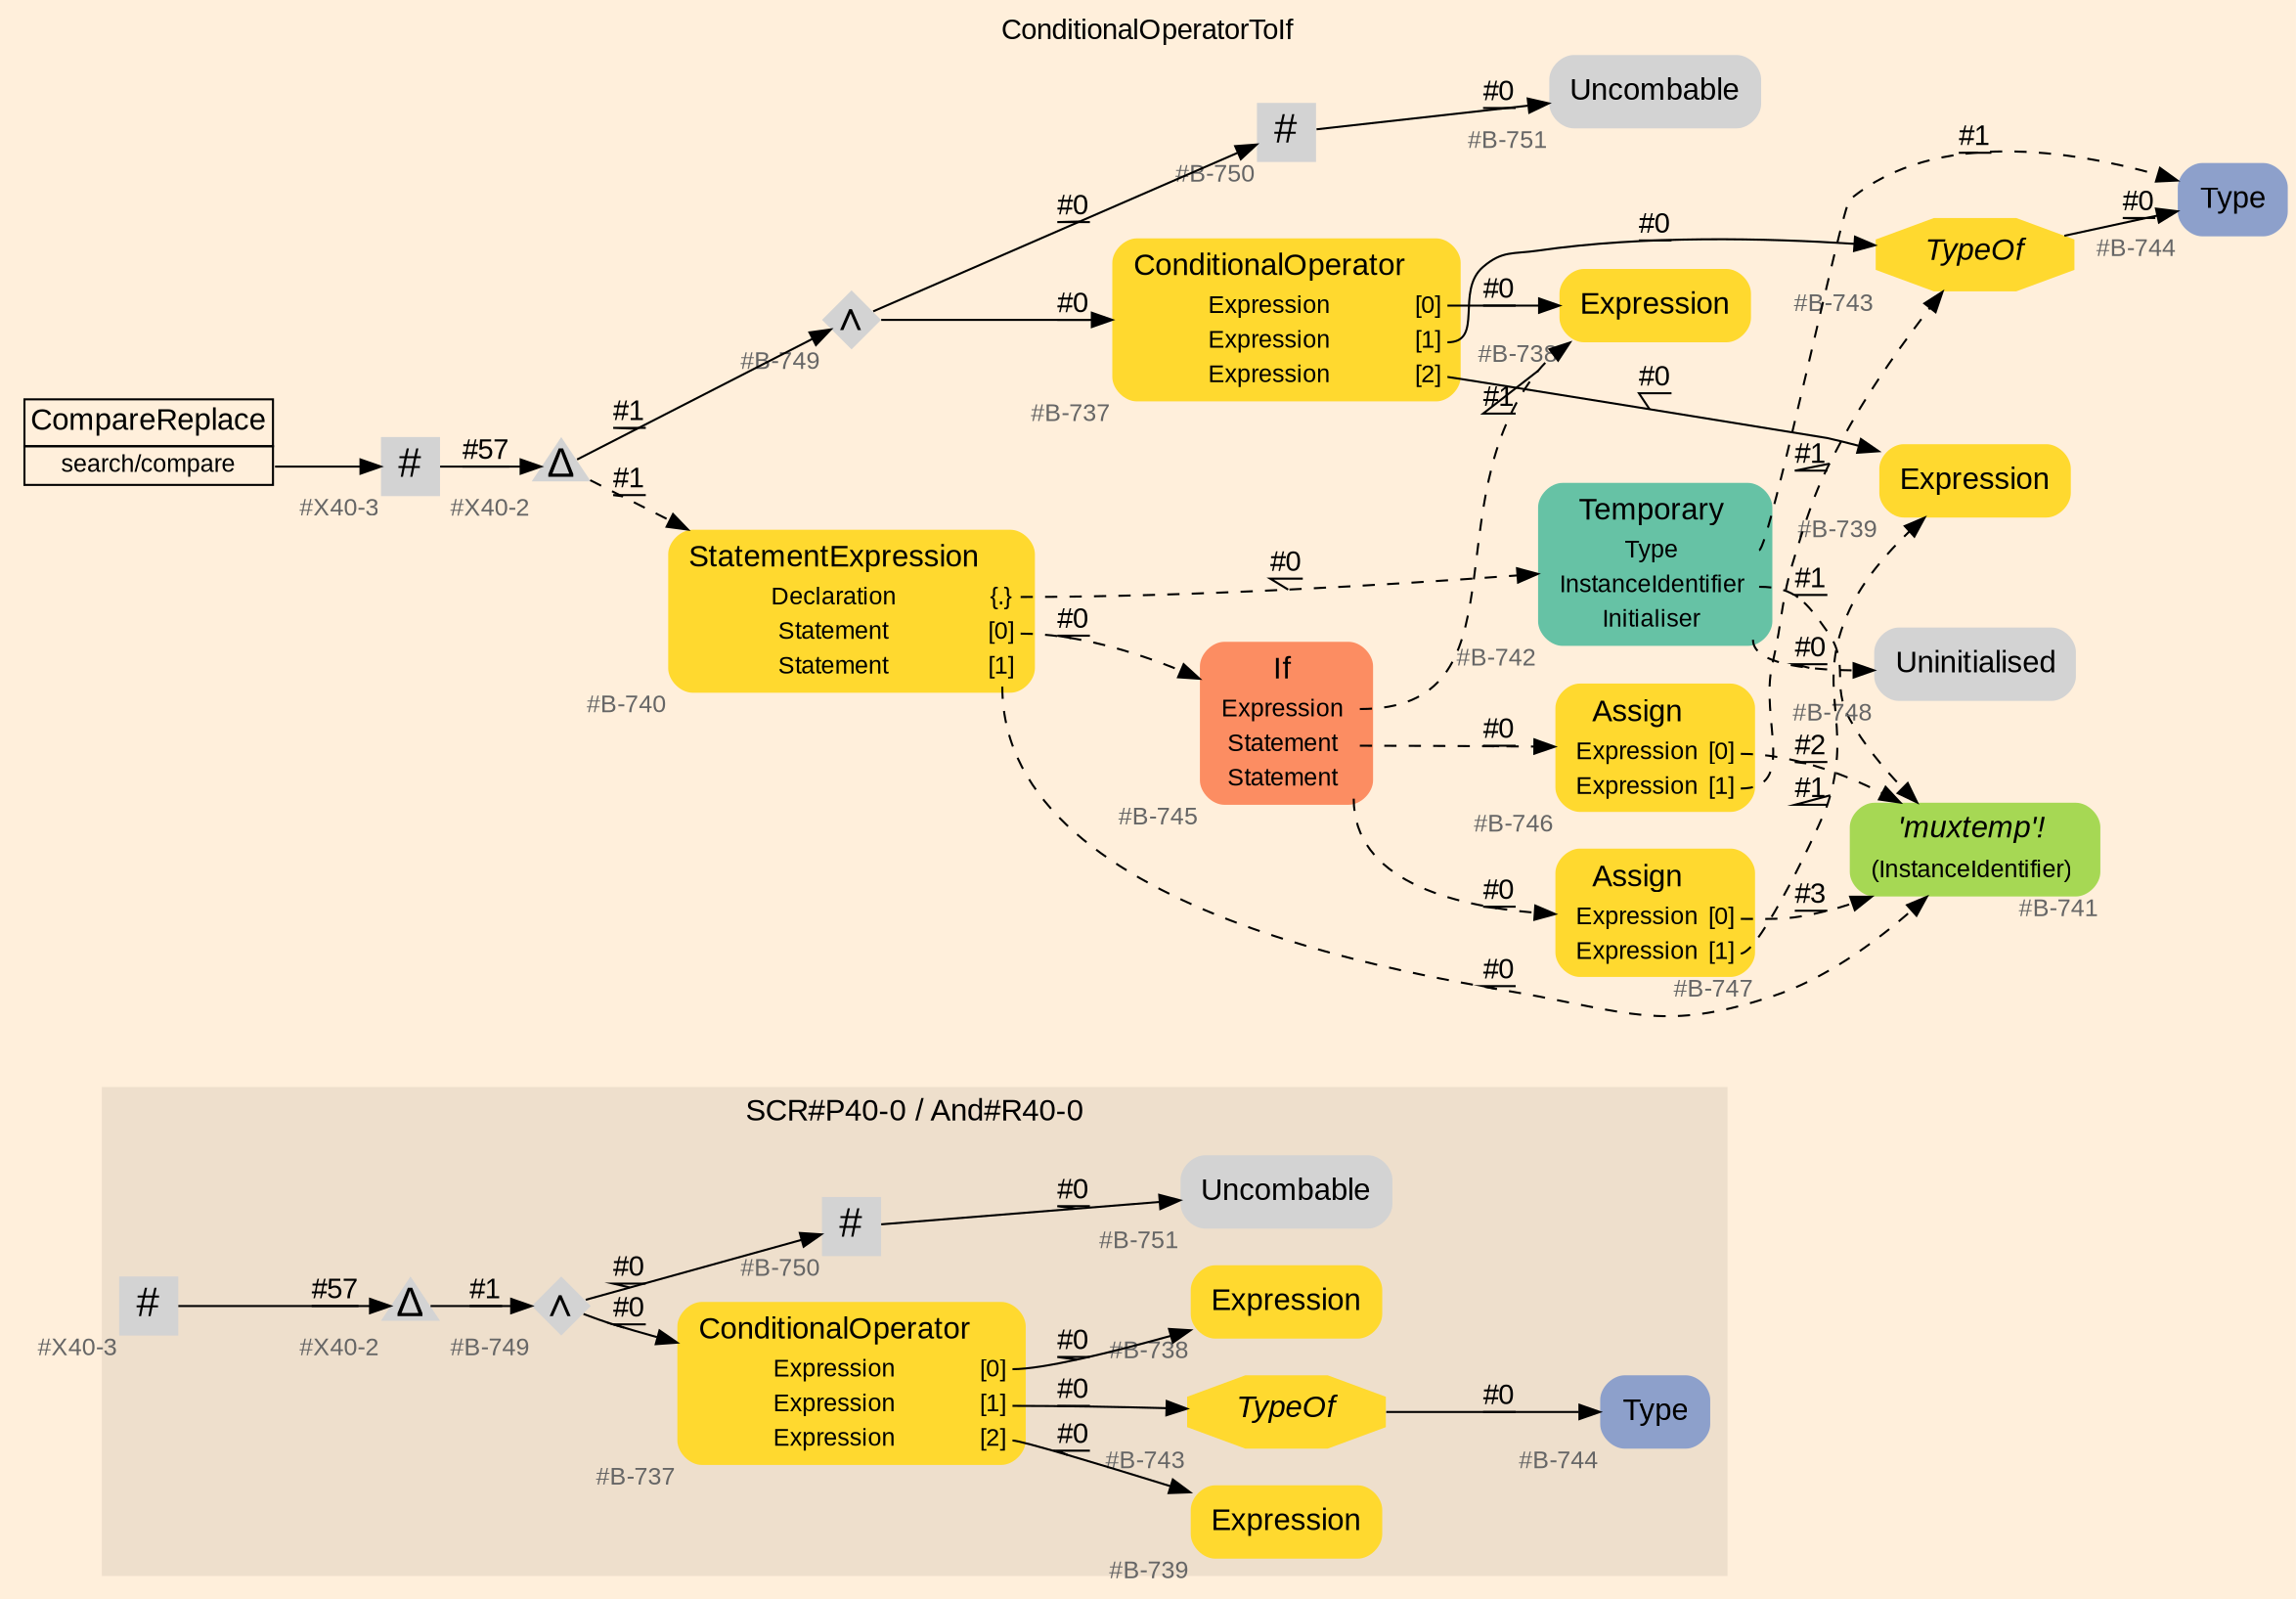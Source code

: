 digraph "ConditionalOperatorToIf" {
label = "ConditionalOperatorToIf"
labelloc = t
graph [
    rankdir = "LR"
    ranksep = 0.3
    bgcolor = antiquewhite1
    color = black
    fontcolor = black
    fontname = "Arial"
];
node [
    fontname = "Arial"
];
edge [
    fontname = "Arial"
];

// -------------------- figure And#R40-0 --------------------
// -------- region And#R40-0 ----------
subgraph "clusterAnd#R40-0" {
    label = "SCR#P40-0 / And#R40-0"
    style = "filled"
    color = antiquewhite2
    fontsize = "15"
    // -------- block And#R40-0/#B-743 ----------
    "And#R40-0/#B-743" [
        fillcolor = "/set28/6"
        xlabel = "#B-743"
        fontsize = "12"
        fontcolor = grey40
        shape = "octagon"
        label = <<FONT COLOR="black" POINT-SIZE="15"><I>TypeOf</I></FONT>>
        style = "filled"
        penwidth = 0.0
    ];
    
    // -------- block And#R40-0/#B-737 ----------
    "And#R40-0/#B-737" [
        fillcolor = "/set28/6"
        xlabel = "#B-737"
        fontsize = "12"
        fontcolor = grey40
        shape = "plaintext"
        label = <<TABLE BORDER="0" CELLBORDER="0" CELLSPACING="0">
         <TR><TD><FONT COLOR="black" POINT-SIZE="15">ConditionalOperator</FONT></TD></TR>
         <TR><TD><FONT COLOR="black" POINT-SIZE="12">Expression</FONT></TD><TD PORT="port0"><FONT COLOR="black" POINT-SIZE="12">[0]</FONT></TD></TR>
         <TR><TD><FONT COLOR="black" POINT-SIZE="12">Expression</FONT></TD><TD PORT="port1"><FONT COLOR="black" POINT-SIZE="12">[1]</FONT></TD></TR>
         <TR><TD><FONT COLOR="black" POINT-SIZE="12">Expression</FONT></TD><TD PORT="port2"><FONT COLOR="black" POINT-SIZE="12">[2]</FONT></TD></TR>
        </TABLE>>
        style = "rounded,filled"
    ];
    
    // -------- block And#R40-0/#B-744 ----------
    "And#R40-0/#B-744" [
        fillcolor = "/set28/3"
        xlabel = "#B-744"
        fontsize = "12"
        fontcolor = grey40
        shape = "plaintext"
        label = <<TABLE BORDER="0" CELLBORDER="0" CELLSPACING="0">
         <TR><TD><FONT COLOR="black" POINT-SIZE="15">Type</FONT></TD></TR>
        </TABLE>>
        style = "rounded,filled"
    ];
    
    // -------- block And#R40-0/#X40-2 ----------
    "And#R40-0/#X40-2" [
        xlabel = "#X40-2"
        fontsize = "12"
        fontcolor = grey40
        shape = "triangle"
        label = <<FONT COLOR="black" POINT-SIZE="20">Δ</FONT>>
        style = "filled"
        penwidth = 0.0
        fixedsize = true
        width = 0.4
        height = 0.4
    ];
    
    // -------- block And#R40-0/#B-750 ----------
    "And#R40-0/#B-750" [
        xlabel = "#B-750"
        fontsize = "12"
        fontcolor = grey40
        shape = "square"
        label = <<FONT COLOR="black" POINT-SIZE="20">#</FONT>>
        style = "filled"
        penwidth = 0.0
        fixedsize = true
        width = 0.4
        height = 0.4
    ];
    
    // -------- block And#R40-0/#B-751 ----------
    "And#R40-0/#B-751" [
        xlabel = "#B-751"
        fontsize = "12"
        fontcolor = grey40
        shape = "plaintext"
        label = <<TABLE BORDER="0" CELLBORDER="0" CELLSPACING="0">
         <TR><TD><FONT COLOR="black" POINT-SIZE="15">Uncombable</FONT></TD></TR>
        </TABLE>>
        style = "rounded,filled"
    ];
    
    // -------- block And#R40-0/#X40-3 ----------
    "And#R40-0/#X40-3" [
        xlabel = "#X40-3"
        fontsize = "12"
        fontcolor = grey40
        shape = "square"
        label = <<FONT COLOR="black" POINT-SIZE="20">#</FONT>>
        style = "filled"
        penwidth = 0.0
        fixedsize = true
        width = 0.4
        height = 0.4
    ];
    
    // -------- block And#R40-0/#B-738 ----------
    "And#R40-0/#B-738" [
        fillcolor = "/set28/6"
        xlabel = "#B-738"
        fontsize = "12"
        fontcolor = grey40
        shape = "plaintext"
        label = <<TABLE BORDER="0" CELLBORDER="0" CELLSPACING="0">
         <TR><TD><FONT COLOR="black" POINT-SIZE="15">Expression</FONT></TD></TR>
        </TABLE>>
        style = "rounded,filled"
    ];
    
    // -------- block And#R40-0/#B-749 ----------
    "And#R40-0/#B-749" [
        xlabel = "#B-749"
        fontsize = "12"
        fontcolor = grey40
        shape = "diamond"
        label = <<FONT COLOR="black" POINT-SIZE="20">∧</FONT>>
        style = "filled"
        penwidth = 0.0
        fixedsize = true
        width = 0.4
        height = 0.4
    ];
    
    // -------- block And#R40-0/#B-739 ----------
    "And#R40-0/#B-739" [
        fillcolor = "/set28/6"
        xlabel = "#B-739"
        fontsize = "12"
        fontcolor = grey40
        shape = "plaintext"
        label = <<TABLE BORDER="0" CELLBORDER="0" CELLSPACING="0">
         <TR><TD><FONT COLOR="black" POINT-SIZE="15">Expression</FONT></TD></TR>
        </TABLE>>
        style = "rounded,filled"
    ];
    
}

"And#R40-0/#B-743" -> "And#R40-0/#B-744" [
    label = "#0"
    decorate = true
    color = black
    fontcolor = black
];

"And#R40-0/#B-737":port0 -> "And#R40-0/#B-738" [
    label = "#0"
    decorate = true
    color = black
    fontcolor = black
];

"And#R40-0/#B-737":port1 -> "And#R40-0/#B-743" [
    label = "#0"
    decorate = true
    color = black
    fontcolor = black
];

"And#R40-0/#B-737":port2 -> "And#R40-0/#B-739" [
    label = "#0"
    decorate = true
    color = black
    fontcolor = black
];

"And#R40-0/#X40-2" -> "And#R40-0/#B-749" [
    label = "#1"
    decorate = true
    color = black
    fontcolor = black
];

"And#R40-0/#B-750" -> "And#R40-0/#B-751" [
    label = "#0"
    decorate = true
    color = black
    fontcolor = black
];

"And#R40-0/#X40-3" -> "And#R40-0/#X40-2" [
    label = "#57"
    decorate = true
    color = black
    fontcolor = black
];

"And#R40-0/#B-749" -> "And#R40-0/#B-737" [
    label = "#0"
    decorate = true
    color = black
    fontcolor = black
];

"And#R40-0/#B-749" -> "And#R40-0/#B-750" [
    label = "#0"
    decorate = true
    color = black
    fontcolor = black
];


// -------------------- transformation figure --------------------
// -------- block CR#X40-4 ----------
"CR#X40-4" [
    fillcolor = antiquewhite1
    fontsize = "12"
    fontcolor = grey40
    shape = "plaintext"
    label = <<TABLE BORDER="0" CELLBORDER="1" CELLSPACING="0">
     <TR><TD><FONT COLOR="black" POINT-SIZE="15">CompareReplace</FONT></TD></TR>
     <TR><TD PORT="port0"><FONT COLOR="black" POINT-SIZE="12">search/compare</FONT></TD></TR>
    </TABLE>>
    style = "filled"
    color = black
];

// -------- block #X40-3 ----------
"#X40-3" [
    xlabel = "#X40-3"
    fontsize = "12"
    fontcolor = grey40
    shape = "square"
    label = <<FONT COLOR="black" POINT-SIZE="20">#</FONT>>
    style = "filled"
    penwidth = 0.0
    fixedsize = true
    width = 0.4
    height = 0.4
];

// -------- block #X40-2 ----------
"#X40-2" [
    xlabel = "#X40-2"
    fontsize = "12"
    fontcolor = grey40
    shape = "triangle"
    label = <<FONT COLOR="black" POINT-SIZE="20">Δ</FONT>>
    style = "filled"
    penwidth = 0.0
    fixedsize = true
    width = 0.4
    height = 0.4
];

// -------- block #B-749 ----------
"#B-749" [
    xlabel = "#B-749"
    fontsize = "12"
    fontcolor = grey40
    shape = "diamond"
    label = <<FONT COLOR="black" POINT-SIZE="20">∧</FONT>>
    style = "filled"
    penwidth = 0.0
    fixedsize = true
    width = 0.4
    height = 0.4
];

// -------- block #B-737 ----------
"#B-737" [
    fillcolor = "/set28/6"
    xlabel = "#B-737"
    fontsize = "12"
    fontcolor = grey40
    shape = "plaintext"
    label = <<TABLE BORDER="0" CELLBORDER="0" CELLSPACING="0">
     <TR><TD><FONT COLOR="black" POINT-SIZE="15">ConditionalOperator</FONT></TD></TR>
     <TR><TD><FONT COLOR="black" POINT-SIZE="12">Expression</FONT></TD><TD PORT="port0"><FONT COLOR="black" POINT-SIZE="12">[0]</FONT></TD></TR>
     <TR><TD><FONT COLOR="black" POINT-SIZE="12">Expression</FONT></TD><TD PORT="port1"><FONT COLOR="black" POINT-SIZE="12">[1]</FONT></TD></TR>
     <TR><TD><FONT COLOR="black" POINT-SIZE="12">Expression</FONT></TD><TD PORT="port2"><FONT COLOR="black" POINT-SIZE="12">[2]</FONT></TD></TR>
    </TABLE>>
    style = "rounded,filled"
];

// -------- block #B-738 ----------
"#B-738" [
    fillcolor = "/set28/6"
    xlabel = "#B-738"
    fontsize = "12"
    fontcolor = grey40
    shape = "plaintext"
    label = <<TABLE BORDER="0" CELLBORDER="0" CELLSPACING="0">
     <TR><TD><FONT COLOR="black" POINT-SIZE="15">Expression</FONT></TD></TR>
    </TABLE>>
    style = "rounded,filled"
];

// -------- block #B-743 ----------
"#B-743" [
    fillcolor = "/set28/6"
    xlabel = "#B-743"
    fontsize = "12"
    fontcolor = grey40
    shape = "octagon"
    label = <<FONT COLOR="black" POINT-SIZE="15"><I>TypeOf</I></FONT>>
    style = "filled"
    penwidth = 0.0
];

// -------- block #B-744 ----------
"#B-744" [
    fillcolor = "/set28/3"
    xlabel = "#B-744"
    fontsize = "12"
    fontcolor = grey40
    shape = "plaintext"
    label = <<TABLE BORDER="0" CELLBORDER="0" CELLSPACING="0">
     <TR><TD><FONT COLOR="black" POINT-SIZE="15">Type</FONT></TD></TR>
    </TABLE>>
    style = "rounded,filled"
];

// -------- block #B-739 ----------
"#B-739" [
    fillcolor = "/set28/6"
    xlabel = "#B-739"
    fontsize = "12"
    fontcolor = grey40
    shape = "plaintext"
    label = <<TABLE BORDER="0" CELLBORDER="0" CELLSPACING="0">
     <TR><TD><FONT COLOR="black" POINT-SIZE="15">Expression</FONT></TD></TR>
    </TABLE>>
    style = "rounded,filled"
];

// -------- block #B-750 ----------
"#B-750" [
    xlabel = "#B-750"
    fontsize = "12"
    fontcolor = grey40
    shape = "square"
    label = <<FONT COLOR="black" POINT-SIZE="20">#</FONT>>
    style = "filled"
    penwidth = 0.0
    fixedsize = true
    width = 0.4
    height = 0.4
];

// -------- block #B-751 ----------
"#B-751" [
    xlabel = "#B-751"
    fontsize = "12"
    fontcolor = grey40
    shape = "plaintext"
    label = <<TABLE BORDER="0" CELLBORDER="0" CELLSPACING="0">
     <TR><TD><FONT COLOR="black" POINT-SIZE="15">Uncombable</FONT></TD></TR>
    </TABLE>>
    style = "rounded,filled"
];

// -------- block #B-740 ----------
"#B-740" [
    fillcolor = "/set28/6"
    xlabel = "#B-740"
    fontsize = "12"
    fontcolor = grey40
    shape = "plaintext"
    label = <<TABLE BORDER="0" CELLBORDER="0" CELLSPACING="0">
     <TR><TD><FONT COLOR="black" POINT-SIZE="15">StatementExpression</FONT></TD></TR>
     <TR><TD><FONT COLOR="black" POINT-SIZE="12">Declaration</FONT></TD><TD PORT="port0"><FONT COLOR="black" POINT-SIZE="12">{.}</FONT></TD></TR>
     <TR><TD><FONT COLOR="black" POINT-SIZE="12">Statement</FONT></TD><TD PORT="port1"><FONT COLOR="black" POINT-SIZE="12">[0]</FONT></TD></TR>
     <TR><TD><FONT COLOR="black" POINT-SIZE="12">Statement</FONT></TD><TD PORT="port2"><FONT COLOR="black" POINT-SIZE="12">[1]</FONT></TD></TR>
    </TABLE>>
    style = "rounded,filled"
];

// -------- block #B-742 ----------
"#B-742" [
    fillcolor = "/set28/1"
    xlabel = "#B-742"
    fontsize = "12"
    fontcolor = grey40
    shape = "plaintext"
    label = <<TABLE BORDER="0" CELLBORDER="0" CELLSPACING="0">
     <TR><TD><FONT COLOR="black" POINT-SIZE="15">Temporary</FONT></TD></TR>
     <TR><TD><FONT COLOR="black" POINT-SIZE="12">Type</FONT></TD><TD PORT="port0"></TD></TR>
     <TR><TD><FONT COLOR="black" POINT-SIZE="12">InstanceIdentifier</FONT></TD><TD PORT="port1"></TD></TR>
     <TR><TD><FONT COLOR="black" POINT-SIZE="12">Initialiser</FONT></TD><TD PORT="port2"></TD></TR>
    </TABLE>>
    style = "rounded,filled"
];

// -------- block #B-741 ----------
"#B-741" [
    fillcolor = "/set28/5"
    xlabel = "#B-741"
    fontsize = "12"
    fontcolor = grey40
    shape = "plaintext"
    label = <<TABLE BORDER="0" CELLBORDER="0" CELLSPACING="0">
     <TR><TD><FONT COLOR="black" POINT-SIZE="15"><I>'muxtemp'!</I></FONT></TD></TR>
     <TR><TD><FONT COLOR="black" POINT-SIZE="12">(InstanceIdentifier)</FONT></TD><TD PORT="port0"></TD></TR>
    </TABLE>>
    style = "rounded,filled"
];

// -------- block #B-748 ----------
"#B-748" [
    xlabel = "#B-748"
    fontsize = "12"
    fontcolor = grey40
    shape = "plaintext"
    label = <<TABLE BORDER="0" CELLBORDER="0" CELLSPACING="0">
     <TR><TD><FONT COLOR="black" POINT-SIZE="15">Uninitialised</FONT></TD></TR>
    </TABLE>>
    style = "rounded,filled"
];

// -------- block #B-745 ----------
"#B-745" [
    fillcolor = "/set28/2"
    xlabel = "#B-745"
    fontsize = "12"
    fontcolor = grey40
    shape = "plaintext"
    label = <<TABLE BORDER="0" CELLBORDER="0" CELLSPACING="0">
     <TR><TD><FONT COLOR="black" POINT-SIZE="15">If</FONT></TD></TR>
     <TR><TD><FONT COLOR="black" POINT-SIZE="12">Expression</FONT></TD><TD PORT="port0"></TD></TR>
     <TR><TD><FONT COLOR="black" POINT-SIZE="12">Statement</FONT></TD><TD PORT="port1"></TD></TR>
     <TR><TD><FONT COLOR="black" POINT-SIZE="12">Statement</FONT></TD><TD PORT="port2"></TD></TR>
    </TABLE>>
    style = "rounded,filled"
];

// -------- block #B-746 ----------
"#B-746" [
    fillcolor = "/set28/6"
    xlabel = "#B-746"
    fontsize = "12"
    fontcolor = grey40
    shape = "plaintext"
    label = <<TABLE BORDER="0" CELLBORDER="0" CELLSPACING="0">
     <TR><TD><FONT COLOR="black" POINT-SIZE="15">Assign</FONT></TD></TR>
     <TR><TD><FONT COLOR="black" POINT-SIZE="12">Expression</FONT></TD><TD PORT="port0"><FONT COLOR="black" POINT-SIZE="12">[0]</FONT></TD></TR>
     <TR><TD><FONT COLOR="black" POINT-SIZE="12">Expression</FONT></TD><TD PORT="port1"><FONT COLOR="black" POINT-SIZE="12">[1]</FONT></TD></TR>
    </TABLE>>
    style = "rounded,filled"
];

// -------- block #B-747 ----------
"#B-747" [
    fillcolor = "/set28/6"
    xlabel = "#B-747"
    fontsize = "12"
    fontcolor = grey40
    shape = "plaintext"
    label = <<TABLE BORDER="0" CELLBORDER="0" CELLSPACING="0">
     <TR><TD><FONT COLOR="black" POINT-SIZE="15">Assign</FONT></TD></TR>
     <TR><TD><FONT COLOR="black" POINT-SIZE="12">Expression</FONT></TD><TD PORT="port0"><FONT COLOR="black" POINT-SIZE="12">[0]</FONT></TD></TR>
     <TR><TD><FONT COLOR="black" POINT-SIZE="12">Expression</FONT></TD><TD PORT="port1"><FONT COLOR="black" POINT-SIZE="12">[1]</FONT></TD></TR>
    </TABLE>>
    style = "rounded,filled"
];

"CR#X40-4":port0 -> "#X40-3" [
    label = ""
    decorate = true
    color = black
    fontcolor = black
];

"#X40-3" -> "#X40-2" [
    label = "#57"
    decorate = true
    color = black
    fontcolor = black
];

"#X40-2" -> "#B-749" [
    label = "#1"
    decorate = true
    color = black
    fontcolor = black
];

"#X40-2" -> "#B-740" [
    style="dashed"
    label = "#1"
    decorate = true
    color = black
    fontcolor = black
];

"#B-749" -> "#B-737" [
    label = "#0"
    decorate = true
    color = black
    fontcolor = black
];

"#B-749" -> "#B-750" [
    label = "#0"
    decorate = true
    color = black
    fontcolor = black
];

"#B-737":port0 -> "#B-738" [
    label = "#0"
    decorate = true
    color = black
    fontcolor = black
];

"#B-737":port1 -> "#B-743" [
    label = "#0"
    decorate = true
    color = black
    fontcolor = black
];

"#B-737":port2 -> "#B-739" [
    label = "#0"
    decorate = true
    color = black
    fontcolor = black
];

"#B-743" -> "#B-744" [
    label = "#0"
    decorate = true
    color = black
    fontcolor = black
];

"#B-750" -> "#B-751" [
    label = "#0"
    decorate = true
    color = black
    fontcolor = black
];

"#B-740":port0 -> "#B-742" [
    style="dashed"
    label = "#0"
    decorate = true
    color = black
    fontcolor = black
];

"#B-740":port1 -> "#B-745" [
    style="dashed"
    label = "#0"
    decorate = true
    color = black
    fontcolor = black
];

"#B-740":port2 -> "#B-741" [
    style="dashed"
    label = "#0"
    decorate = true
    color = black
    fontcolor = black
];

"#B-742":port0 -> "#B-744" [
    style="dashed"
    label = "#1"
    decorate = true
    color = black
    fontcolor = black
];

"#B-742":port1 -> "#B-741" [
    style="dashed"
    label = "#1"
    decorate = true
    color = black
    fontcolor = black
];

"#B-742":port2 -> "#B-748" [
    style="dashed"
    label = "#0"
    decorate = true
    color = black
    fontcolor = black
];

"#B-745":port0 -> "#B-738" [
    style="dashed"
    label = "#1"
    decorate = true
    color = black
    fontcolor = black
];

"#B-745":port1 -> "#B-746" [
    style="dashed"
    label = "#0"
    decorate = true
    color = black
    fontcolor = black
];

"#B-745":port2 -> "#B-747" [
    style="dashed"
    label = "#0"
    decorate = true
    color = black
    fontcolor = black
];

"#B-746":port0 -> "#B-741" [
    style="dashed"
    label = "#2"
    decorate = true
    color = black
    fontcolor = black
];

"#B-746":port1 -> "#B-743" [
    style="dashed"
    label = "#1"
    decorate = true
    color = black
    fontcolor = black
];

"#B-747":port0 -> "#B-741" [
    style="dashed"
    label = "#3"
    decorate = true
    color = black
    fontcolor = black
];

"#B-747":port1 -> "#B-739" [
    style="dashed"
    label = "#1"
    decorate = true
    color = black
    fontcolor = black
];


}
